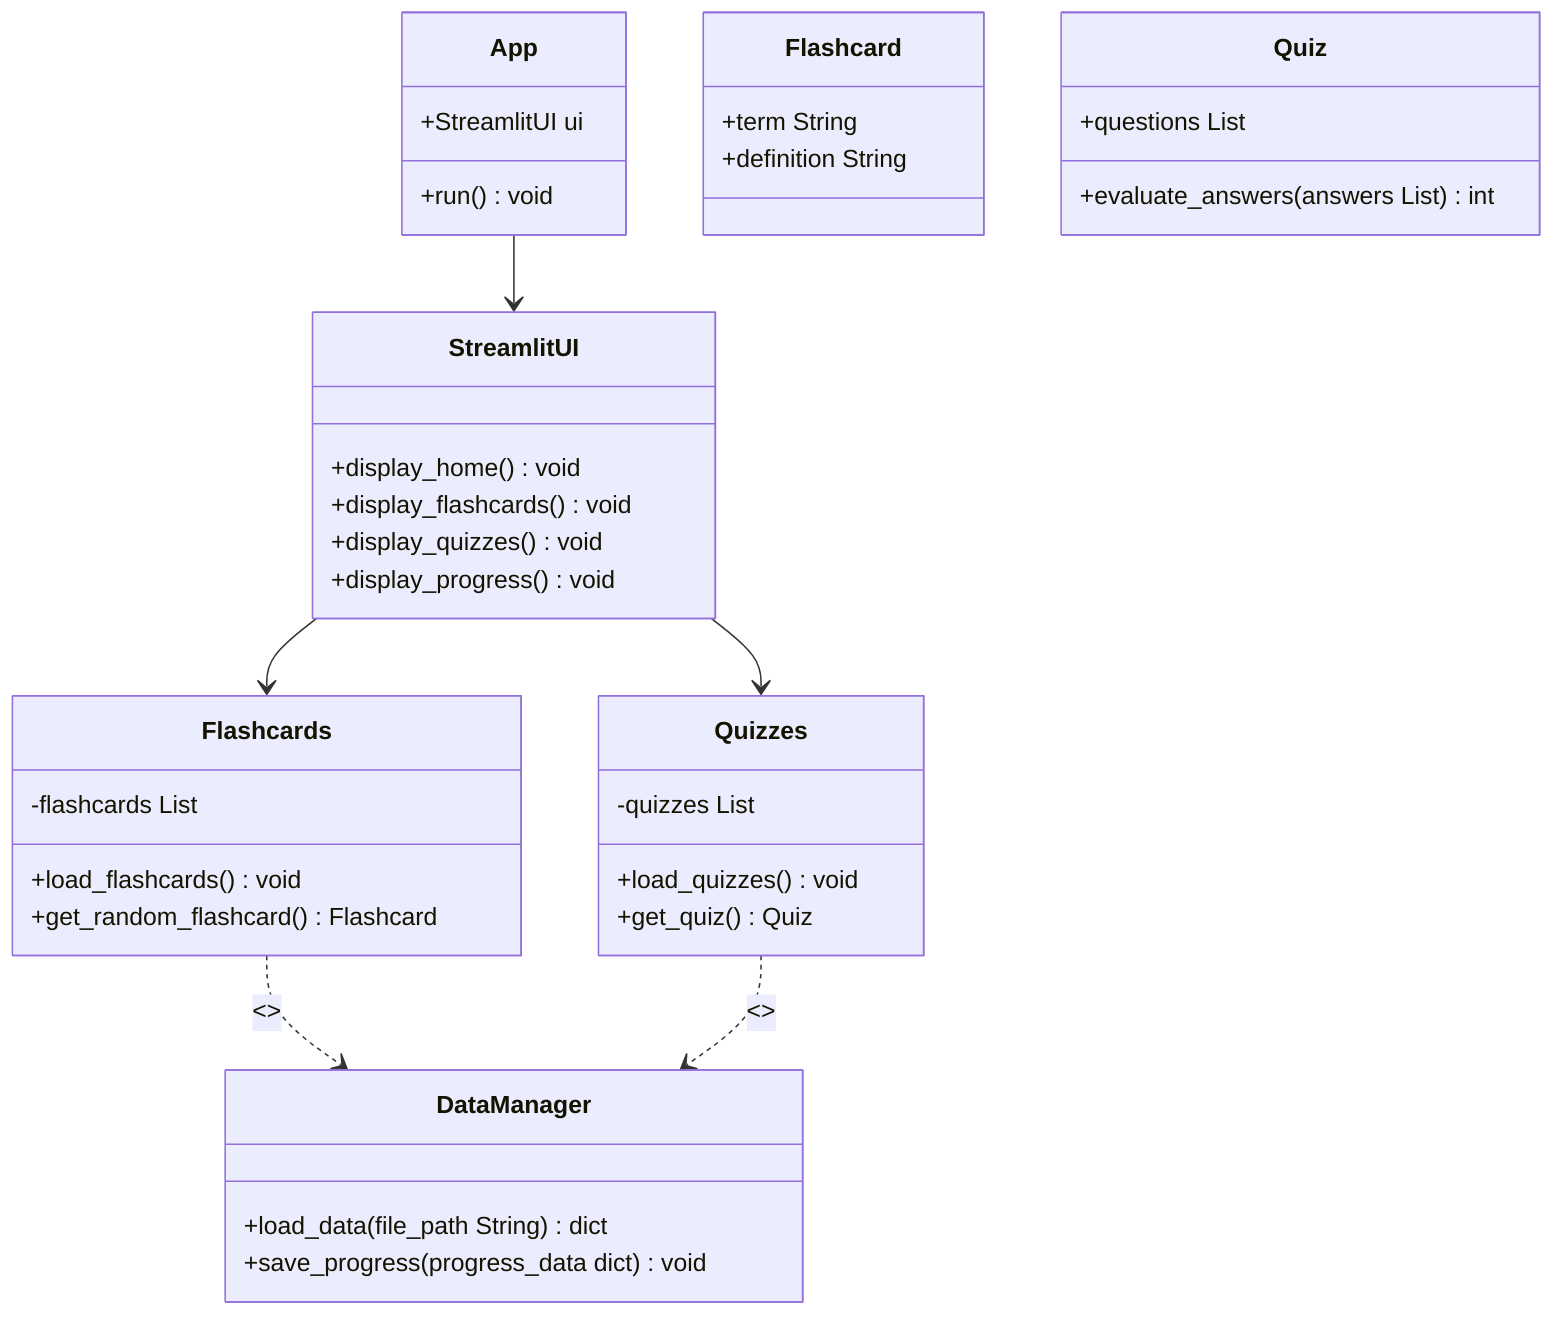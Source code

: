 classDiagram
    class App {
        +StreamlitUI ui
        +run() void
    }
    class StreamlitUI {
        +display_home() void
        +display_flashcards() void
        +display_quizzes() void
        +display_progress() void
    }
    class Flashcards {
        -flashcards List
        +load_flashcards() void
        +get_random_flashcard() Flashcard
    }
    class Flashcard {
        +term String
        +definition String
    }
    class Quizzes {
        -quizzes List
        +load_quizzes() void
        +get_quiz() Quiz
    }
    class Quiz {
        +questions List
        +evaluate_answers(answers List) int
    }
    class DataManager {
        +load_data(file_path String) dict
        +save_progress(progress_data dict) void
    }
    App --> StreamlitUI
    StreamlitUI --> Flashcards
    StreamlitUI --> Quizzes
    Flashcards ..> DataManager : <<use>>
    Quizzes ..> DataManager : <<use>>